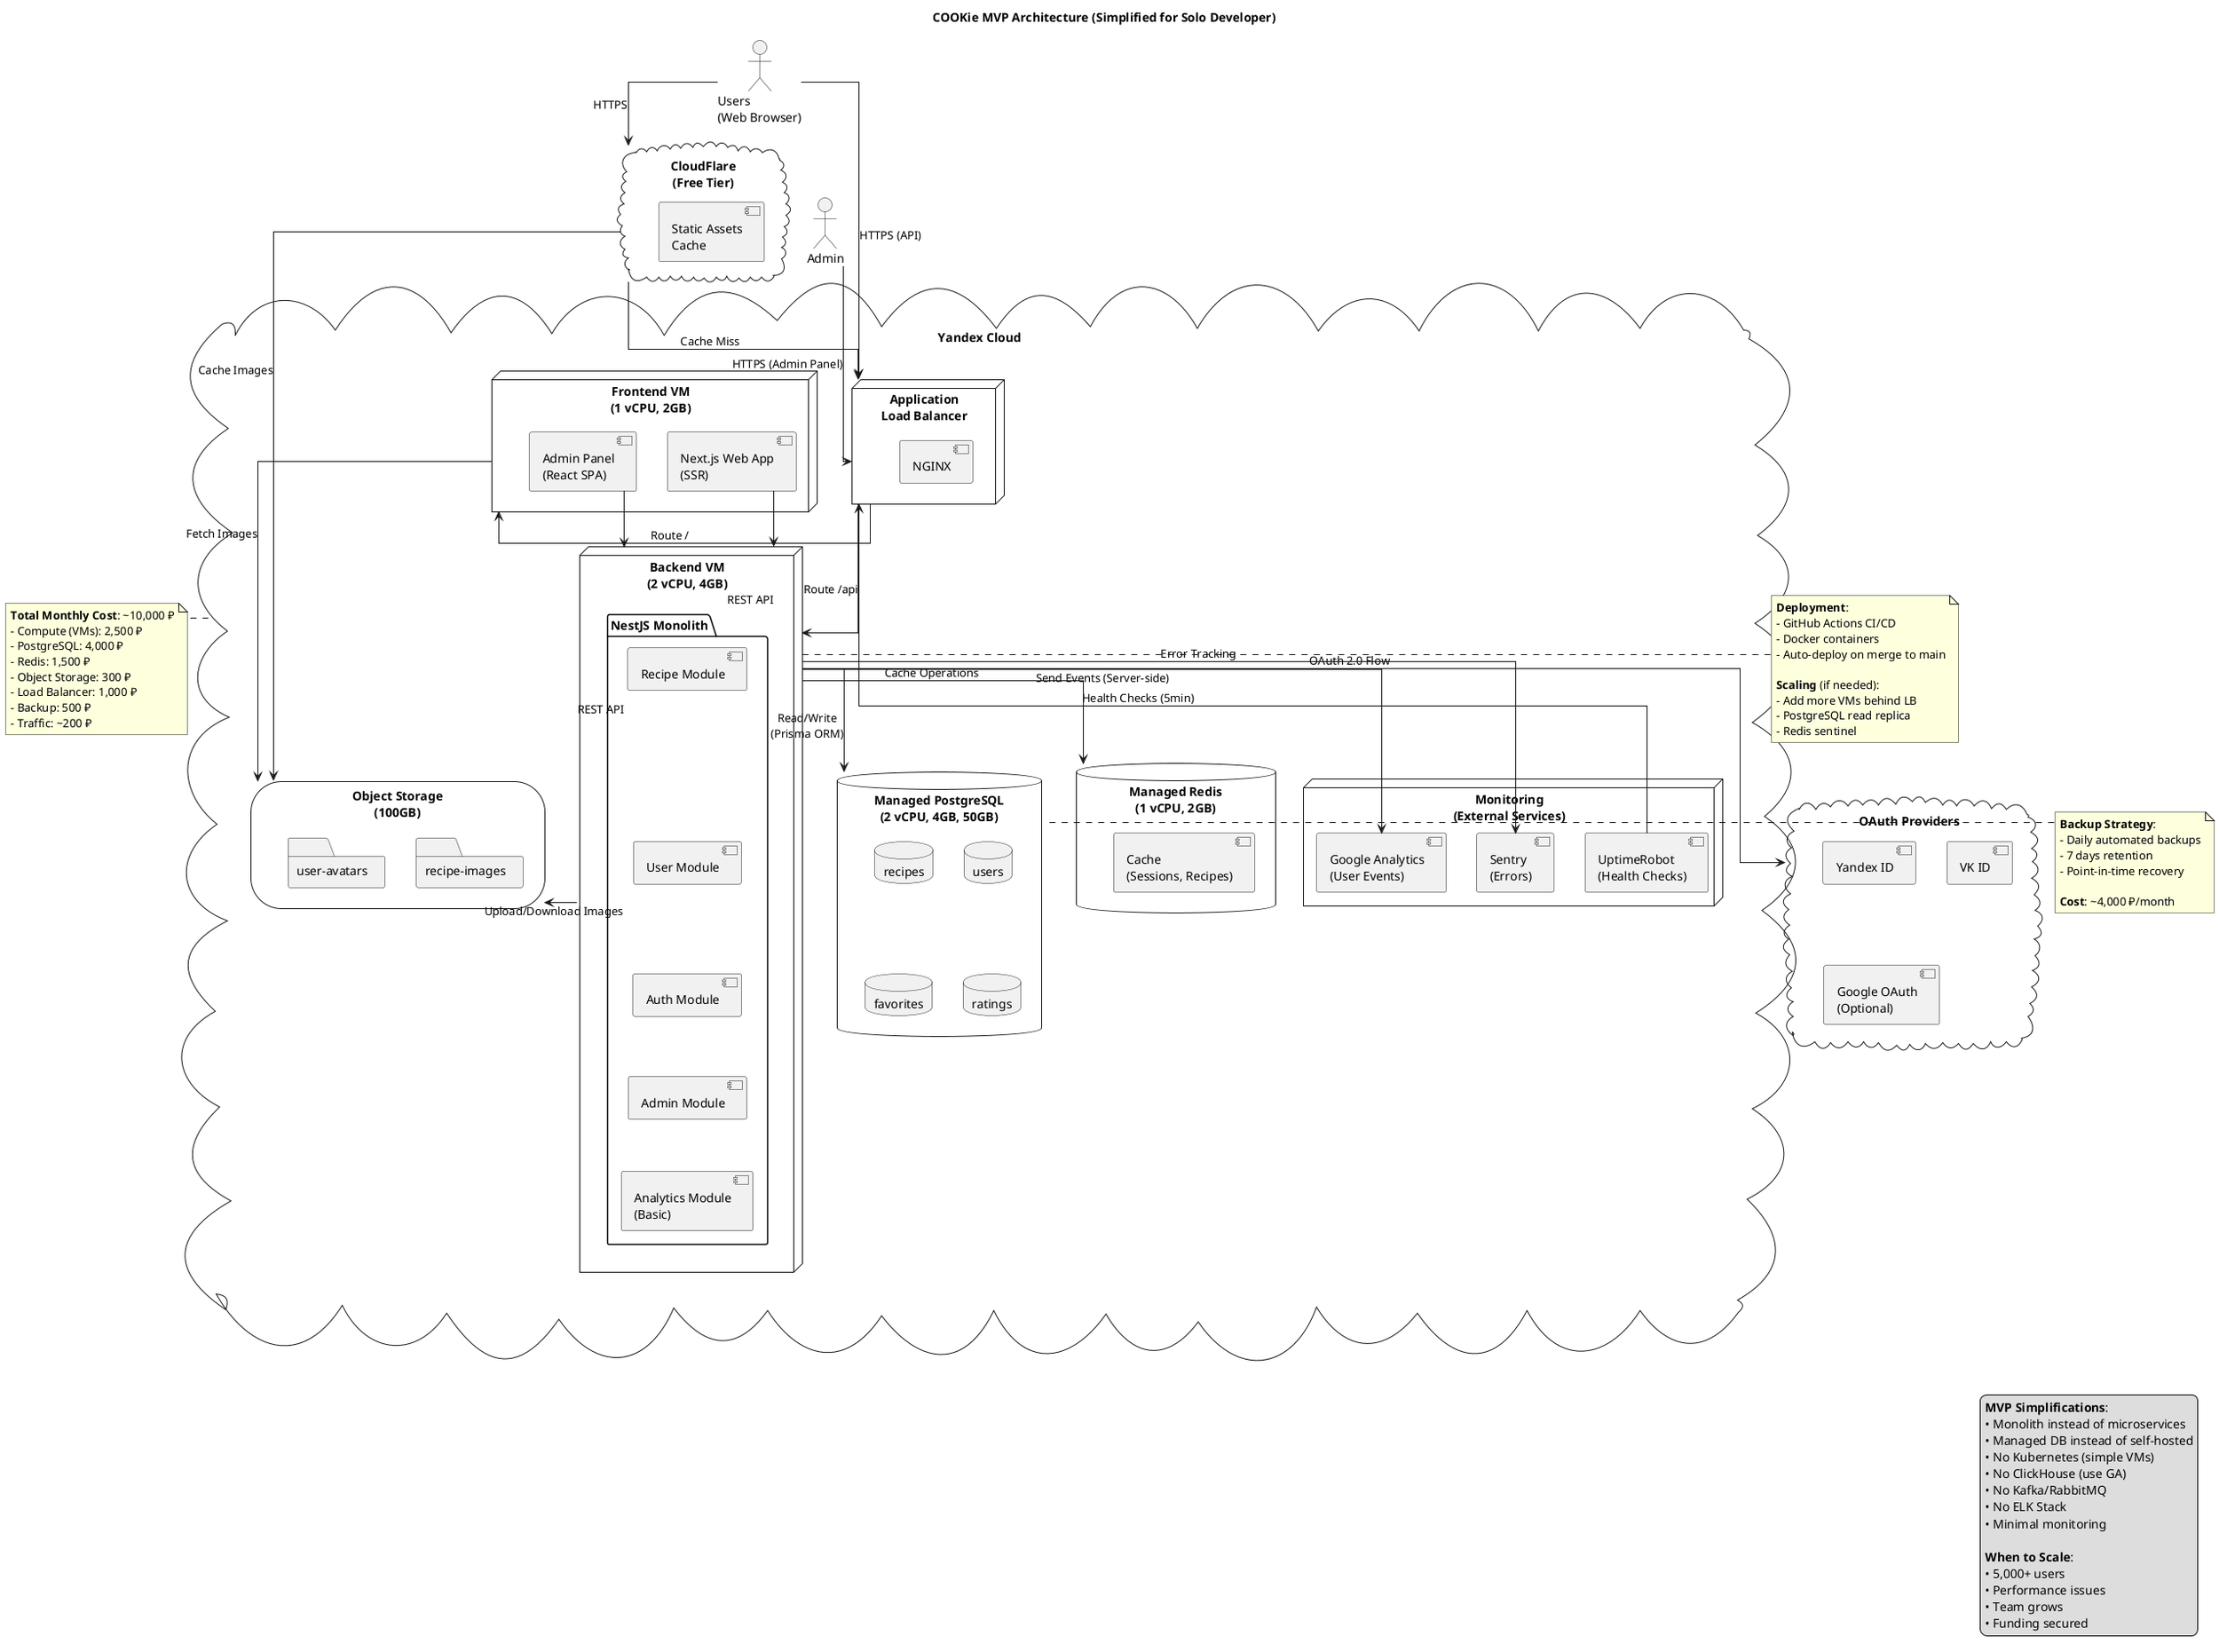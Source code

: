 @startuml COOKie_MVP_Simplified_Architecture

title COOKie MVP Architecture (Simplified for Solo Developer)

skinparam linetype ortho

' Users
actor "Users\n(Web Browser)" as Users
actor "Admin" as Admin

' CDN / Static Assets
cloud "CloudFlare\n(Free Tier)" as CDN {
    [Static Assets\nCache] as StaticCache
}

' Yandex Cloud
cloud "Yandex Cloud" as YandexCloud {

    ' Load Balancer
    node "Application\nLoad Balancer" as ALB {
        [NGINX] as NGINX
    }

    ' Frontend (deployed as static on VM)
    node "Frontend VM\n(1 vCPU, 2GB)" as FrontendVM {
        [Next.js Web App\n(SSR)] as WebApp
        [Admin Panel\n(React SPA)] as AdminPanel
    }

    ' Backend Monolith
    node "Backend VM\n(2 vCPU, 4GB)" as BackendVM {
        package "NestJS Monolith" {
            [Recipe Module] as RecipeModule
            [User Module] as UserModule
            [Auth Module] as AuthModule
            [Admin Module] as AdminModule
            [Analytics Module\n(Basic)] as AnalyticsModule
        }
    }

    ' Managed Databases
    database "Managed PostgreSQL\n(2 vCPU, 4GB, 50GB)" as PostgreSQL {
        database "recipes" as RecipesDB
        database "users" as UsersDB
        database "favorites" as FavoritesDB
        database "ratings" as RatingsDB
    }

    database "Managed Redis\n(1 vCPU, 2GB)" as Redis {
        [Cache\n(Sessions, Recipes)] as Cache
    }

    ' Object Storage
    storage "Object Storage\n(100GB)" as ObjectStorage {
        folder "recipe-images" as RecipeImages
        folder "user-avatars" as UserAvatars
    }

    ' Monitoring (Minimal)
    node "Monitoring\n(External Services)" as Monitoring {
        [Sentry\n(Errors)] as Sentry
        [Google Analytics\n(User Events)] as GA
        [UptimeRobot\n(Health Checks)] as Uptime
    }
}

' External Auth Providers
cloud "OAuth Providers" as OAuth {
    [Yandex ID] as YandexID
    [VK ID] as VKID
    [Google OAuth\n(Optional)] as GoogleOAuth
}

' User Connections
Users --> CDN : HTTPS
CDN --> ALB : Cache Miss
Users --> ALB : HTTPS (API)
Admin --> ALB : HTTPS (Admin Panel)

' Load Balancer Routing
ALB --> FrontendVM : Route /
ALB --> BackendVM : Route /api

' Frontend to Backend
WebApp --> BackendVM : REST API
AdminPanel --> BackendVM : REST API

' Backend Modules (Internal)
RecipeModule -[hidden]-> UserModule
UserModule -[hidden]-> AuthModule
AuthModule -[hidden]-> AdminModule
AdminModule -[hidden]-> AnalyticsModule

' Backend to Databases
BackendVM --> PostgreSQL : Read/Write\n(Prisma ORM)
BackendVM --> Redis : Cache Operations
BackendVM --> ObjectStorage : Upload/Download Images

' Backend to External Services
BackendVM --> OAuth : OAuth 2.0 Flow
BackendVM --> Sentry : Error Tracking
BackendVM --> GA : Send Events (Server-side)
Uptime --> ALB : Health Checks (5min)

' Static Assets
FrontendVM --> ObjectStorage : Fetch Images
CDN --> ObjectStorage : Cache Images

' Deployment Flow (Annotation)
note right of BackendVM
  **Deployment**:
  - GitHub Actions CI/CD
  - Docker containers
  - Auto-deploy on merge to main

  **Scaling** (if needed):
  - Add more VMs behind LB
  - PostgreSQL read replica
  - Redis sentinel
end note

note left of PostgreSQL
  **Backup Strategy**:
  - Daily automated backups
  - 7 days retention
  - Point-in-time recovery

  **Cost**: ~4,000 ₽/month
end note

note bottom of YandexCloud
  **Total Monthly Cost**: ~10,000 ₽
  - Compute (VMs): 2,500 ₽
  - PostgreSQL: 4,000 ₽
  - Redis: 1,500 ₽
  - Object Storage: 300 ₽
  - Load Balancer: 1,000 ₽
  - Backup: 500 ₽
  - Traffic: ~200 ₽
end note

legend right
  **MVP Simplifications**:
  • Monolith instead of microservices
  • Managed DB instead of self-hosted
  • No Kubernetes (simple VMs)
  • No ClickHouse (use GA)
  • No Kafka/RabbitMQ
  • No ELK Stack
  • Minimal monitoring

  **When to Scale**:
  • 5,000+ users
  • Performance issues
  • Team grows
  • Funding secured
endlegend

@enduml
